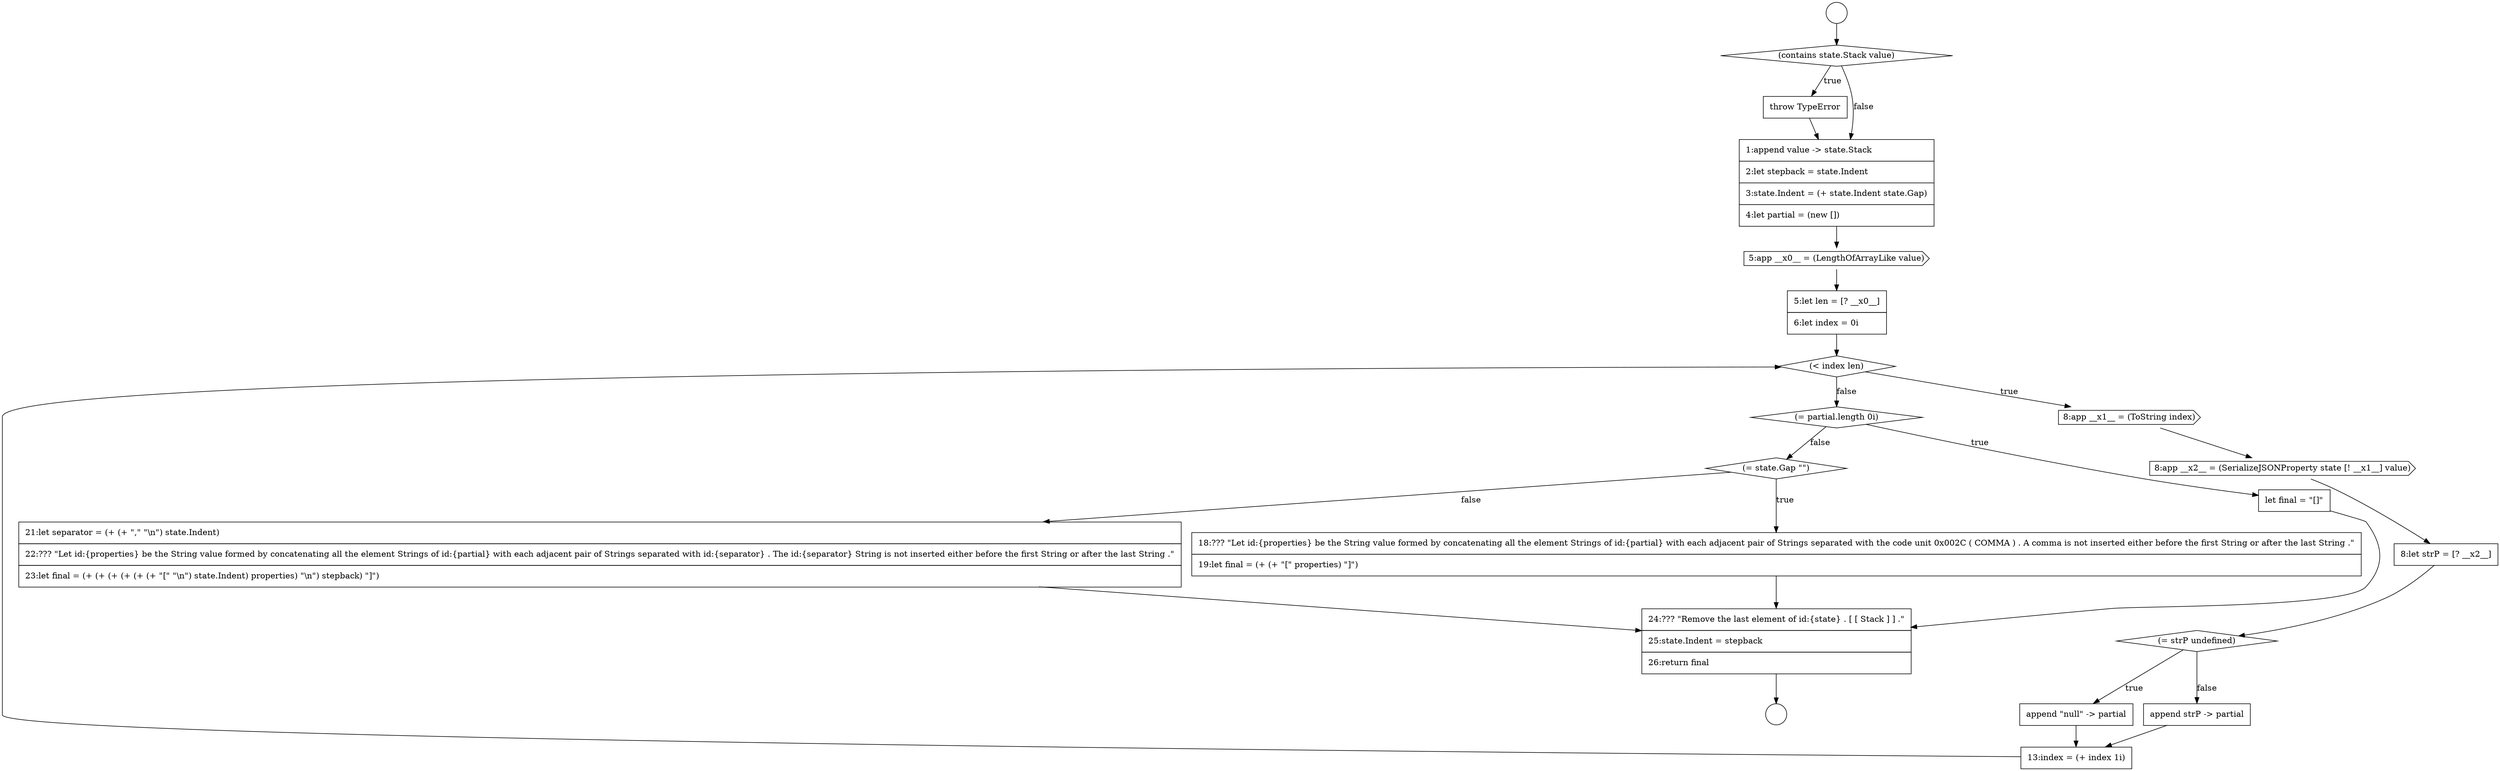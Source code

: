 digraph {
  node17791 [shape=none, margin=0, label=<<font color="black">
    <table border="0" cellborder="1" cellspacing="0" cellpadding="10">
      <tr><td align="left">throw TypeError</td></tr>
    </table>
  </font>> color="black" fillcolor="white" style=filled]
  node17798 [shape=none, margin=0, label=<<font color="black">
    <table border="0" cellborder="1" cellspacing="0" cellpadding="10">
      <tr><td align="left">8:let strP = [? __x2__]</td></tr>
    </table>
  </font>> color="black" fillcolor="white" style=filled]
  node17807 [shape=none, margin=0, label=<<font color="black">
    <table border="0" cellborder="1" cellspacing="0" cellpadding="10">
      <tr><td align="left">21:let separator = (+ (+ &quot;,&quot; &quot;\n&quot;) state.Indent)</td></tr>
      <tr><td align="left">22:??? &quot;Let id:{properties} be the String value formed by concatenating all the element Strings of id:{partial} with each adjacent pair of Strings separated with id:{separator} . The id:{separator} String is not inserted either before the first String or after the last String .&quot;</td></tr>
      <tr><td align="left">23:let final = (+ (+ (+ (+ (+ (+ &quot;[&quot; &quot;\n&quot;) state.Indent) properties) &quot;\n&quot;) stepback) &quot;]&quot;)</td></tr>
    </table>
  </font>> color="black" fillcolor="white" style=filled]
  node17793 [shape=cds, label=<<font color="black">5:app __x0__ = (LengthOfArrayLike value)</font>> color="black" fillcolor="white" style=filled]
  node17800 [shape=none, margin=0, label=<<font color="black">
    <table border="0" cellborder="1" cellspacing="0" cellpadding="10">
      <tr><td align="left">append &quot;null&quot; -&gt; partial</td></tr>
    </table>
  </font>> color="black" fillcolor="white" style=filled]
  node17794 [shape=none, margin=0, label=<<font color="black">
    <table border="0" cellborder="1" cellspacing="0" cellpadding="10">
      <tr><td align="left">5:let len = [? __x0__]</td></tr>
      <tr><td align="left">6:let index = 0i</td></tr>
    </table>
  </font>> color="black" fillcolor="white" style=filled]
  node17790 [shape=diamond, label=<<font color="black">(contains state.Stack value)</font>> color="black" fillcolor="white" style=filled]
  node17808 [shape=none, margin=0, label=<<font color="black">
    <table border="0" cellborder="1" cellspacing="0" cellpadding="10">
      <tr><td align="left">24:??? &quot;Remove the last element of id:{state} . [ [ Stack ] ] .&quot;</td></tr>
      <tr><td align="left">25:state.Indent = stepback</td></tr>
      <tr><td align="left">26:return final</td></tr>
    </table>
  </font>> color="black" fillcolor="white" style=filled]
  node17803 [shape=diamond, label=<<font color="black">(= partial.length 0i)</font>> color="black" fillcolor="white" style=filled]
  node17788 [shape=circle label=" " color="black" fillcolor="white" style=filled]
  node17802 [shape=none, margin=0, label=<<font color="black">
    <table border="0" cellborder="1" cellspacing="0" cellpadding="10">
      <tr><td align="left">13:index = (+ index 1i)</td></tr>
    </table>
  </font>> color="black" fillcolor="white" style=filled]
  node17799 [shape=diamond, label=<<font color="black">(= strP undefined)</font>> color="black" fillcolor="white" style=filled]
  node17806 [shape=none, margin=0, label=<<font color="black">
    <table border="0" cellborder="1" cellspacing="0" cellpadding="10">
      <tr><td align="left">18:??? &quot;Let id:{properties} be the String value formed by concatenating all the element Strings of id:{partial} with each adjacent pair of Strings separated with the code unit 0x002C ( COMMA ) . A comma is not inserted either before the first String or after the last String .&quot;</td></tr>
      <tr><td align="left">19:let final = (+ (+ &quot;[&quot; properties) &quot;]&quot;)</td></tr>
    </table>
  </font>> color="black" fillcolor="white" style=filled]
  node17795 [shape=diamond, label=<<font color="black">(&lt; index len)</font>> color="black" fillcolor="white" style=filled]
  node17801 [shape=none, margin=0, label=<<font color="black">
    <table border="0" cellborder="1" cellspacing="0" cellpadding="10">
      <tr><td align="left">append strP -&gt; partial</td></tr>
    </table>
  </font>> color="black" fillcolor="white" style=filled]
  node17789 [shape=circle label=" " color="black" fillcolor="white" style=filled]
  node17796 [shape=cds, label=<<font color="black">8:app __x1__ = (ToString index)</font>> color="black" fillcolor="white" style=filled]
  node17805 [shape=diamond, label=<<font color="black">(= state.Gap &quot;&quot;)</font>> color="black" fillcolor="white" style=filled]
  node17804 [shape=none, margin=0, label=<<font color="black">
    <table border="0" cellborder="1" cellspacing="0" cellpadding="10">
      <tr><td align="left">let final = &quot;[]&quot;</td></tr>
    </table>
  </font>> color="black" fillcolor="white" style=filled]
  node17797 [shape=cds, label=<<font color="black">8:app __x2__ = (SerializeJSONProperty state [! __x1__] value)</font>> color="black" fillcolor="white" style=filled]
  node17792 [shape=none, margin=0, label=<<font color="black">
    <table border="0" cellborder="1" cellspacing="0" cellpadding="10">
      <tr><td align="left">1:append value -&gt; state.Stack</td></tr>
      <tr><td align="left">2:let stepback = state.Indent</td></tr>
      <tr><td align="left">3:state.Indent = (+ state.Indent state.Gap)</td></tr>
      <tr><td align="left">4:let partial = (new [])</td></tr>
    </table>
  </font>> color="black" fillcolor="white" style=filled]
  node17805 -> node17806 [label=<<font color="black">true</font>> color="black"]
  node17805 -> node17807 [label=<<font color="black">false</font>> color="black"]
  node17807 -> node17808 [ color="black"]
  node17794 -> node17795 [ color="black"]
  node17800 -> node17802 [ color="black"]
  node17795 -> node17796 [label=<<font color="black">true</font>> color="black"]
  node17795 -> node17803 [label=<<font color="black">false</font>> color="black"]
  node17797 -> node17798 [ color="black"]
  node17799 -> node17800 [label=<<font color="black">true</font>> color="black"]
  node17799 -> node17801 [label=<<font color="black">false</font>> color="black"]
  node17793 -> node17794 [ color="black"]
  node17790 -> node17791 [label=<<font color="black">true</font>> color="black"]
  node17790 -> node17792 [label=<<font color="black">false</font>> color="black"]
  node17796 -> node17797 [ color="black"]
  node17803 -> node17804 [label=<<font color="black">true</font>> color="black"]
  node17803 -> node17805 [label=<<font color="black">false</font>> color="black"]
  node17808 -> node17789 [ color="black"]
  node17801 -> node17802 [ color="black"]
  node17802 -> node17795 [ color="black"]
  node17788 -> node17790 [ color="black"]
  node17792 -> node17793 [ color="black"]
  node17791 -> node17792 [ color="black"]
  node17806 -> node17808 [ color="black"]
  node17804 -> node17808 [ color="black"]
  node17798 -> node17799 [ color="black"]
}
